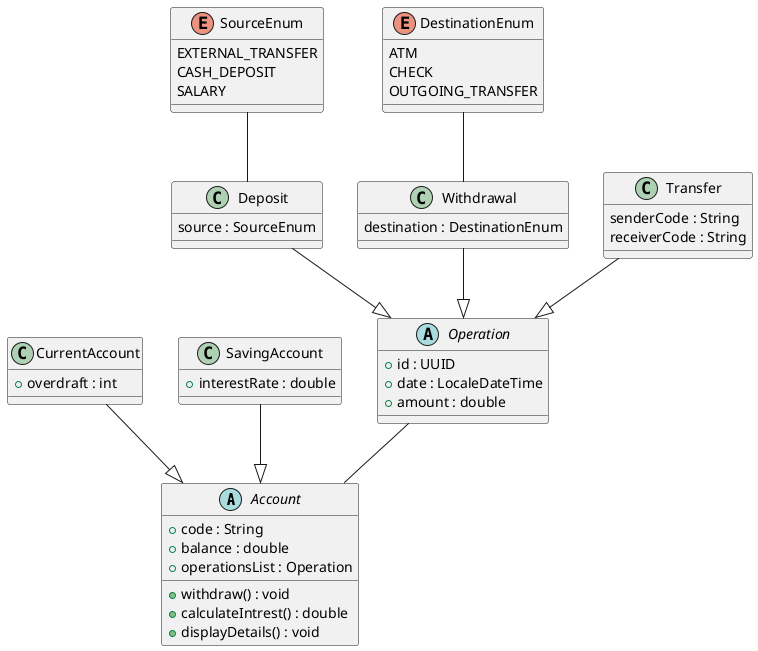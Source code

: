 @startuml

abstract class Account{
    + code : String
    + balance : double
    + operationsList : Operation
    + withdraw() : void
    + calculateIntrest() : double
    + displayDetails() : void
}

class CurrentAccount{
    + overdraft : int
}

class SavingAccount{
    + interestRate : double
}

abstract class Operation{
    + id : UUID
    + date : LocaleDateTime
    + amount : double
}

class Deposit{
    source : SourceEnum
}

class Withdrawal{
    destination : DestinationEnum
}

class Transfer{
    senderCode : String
    receiverCode : String
}

enum SourceEnum{
    EXTERNAL_TRANSFER
    CASH_DEPOSIT
    SALARY
}

enum DestinationEnum{
    ATM
    CHECK
    OUTGOING_TRANSFER
}

CurrentAccount --|> Account
SavingAccount --|> Account

Operation -- Account

Deposit --|> Operation
Withdrawal --|> Operation
Transfer --|> Operation

SourceEnum -- Deposit
DestinationEnum -- Withdrawal

@enduml
